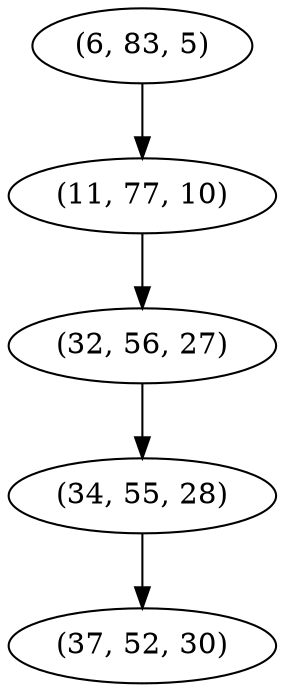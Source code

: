 digraph tree {
    "(6, 83, 5)";
    "(11, 77, 10)";
    "(32, 56, 27)";
    "(34, 55, 28)";
    "(37, 52, 30)";
    "(6, 83, 5)" -> "(11, 77, 10)";
    "(11, 77, 10)" -> "(32, 56, 27)";
    "(32, 56, 27)" -> "(34, 55, 28)";
    "(34, 55, 28)" -> "(37, 52, 30)";
}
